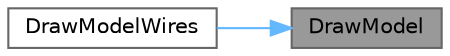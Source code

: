 digraph "DrawModel"
{
 // LATEX_PDF_SIZE
  bgcolor="transparent";
  edge [fontname=Helvetica,fontsize=10,labelfontname=Helvetica,labelfontsize=10];
  node [fontname=Helvetica,fontsize=10,shape=box,height=0.2,width=0.4];
  rankdir="RL";
  Node1 [id="Node000001",label="DrawModel",height=0.2,width=0.4,color="gray40", fillcolor="grey60", style="filled", fontcolor="black",tooltip=" "];
  Node1 -> Node2 [id="edge3_Node000001_Node000002",dir="back",color="steelblue1",style="solid",tooltip=" "];
  Node2 [id="Node000002",label="DrawModelWires",height=0.2,width=0.4,color="grey40", fillcolor="white", style="filled",URL="$_classes_2lib_2rmodels_8c.html#aa5e4e92e0ab9711ee44a5c3bfb17c5a3",tooltip=" "];
}
